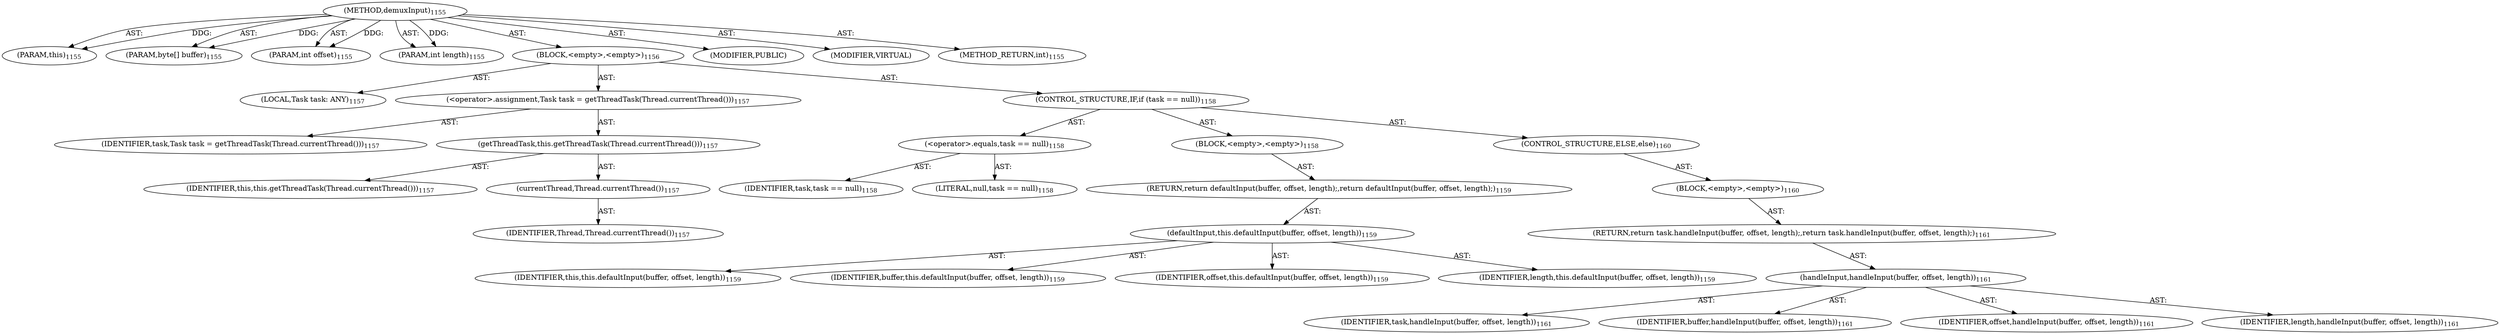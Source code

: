digraph "demuxInput" {  
"111669149759" [label = <(METHOD,demuxInput)<SUB>1155</SUB>> ]
"115964117041" [label = <(PARAM,this)<SUB>1155</SUB>> ]
"115964117131" [label = <(PARAM,byte[] buffer)<SUB>1155</SUB>> ]
"115964117132" [label = <(PARAM,int offset)<SUB>1155</SUB>> ]
"115964117133" [label = <(PARAM,int length)<SUB>1155</SUB>> ]
"25769803877" [label = <(BLOCK,&lt;empty&gt;,&lt;empty&gt;)<SUB>1156</SUB>> ]
"94489280550" [label = <(LOCAL,Task task: ANY)<SUB>1157</SUB>> ]
"30064771430" [label = <(&lt;operator&gt;.assignment,Task task = getThreadTask(Thread.currentThread()))<SUB>1157</SUB>> ]
"68719477122" [label = <(IDENTIFIER,task,Task task = getThreadTask(Thread.currentThread()))<SUB>1157</SUB>> ]
"30064771431" [label = <(getThreadTask,this.getThreadTask(Thread.currentThread()))<SUB>1157</SUB>> ]
"68719476803" [label = <(IDENTIFIER,this,this.getThreadTask(Thread.currentThread()))<SUB>1157</SUB>> ]
"30064771432" [label = <(currentThread,Thread.currentThread())<SUB>1157</SUB>> ]
"68719477123" [label = <(IDENTIFIER,Thread,Thread.currentThread())<SUB>1157</SUB>> ]
"47244640283" [label = <(CONTROL_STRUCTURE,IF,if (task == null))<SUB>1158</SUB>> ]
"30064771433" [label = <(&lt;operator&gt;.equals,task == null)<SUB>1158</SUB>> ]
"68719477124" [label = <(IDENTIFIER,task,task == null)<SUB>1158</SUB>> ]
"90194313268" [label = <(LITERAL,null,task == null)<SUB>1158</SUB>> ]
"25769803878" [label = <(BLOCK,&lt;empty&gt;,&lt;empty&gt;)<SUB>1158</SUB>> ]
"146028888090" [label = <(RETURN,return defaultInput(buffer, offset, length);,return defaultInput(buffer, offset, length);)<SUB>1159</SUB>> ]
"30064771434" [label = <(defaultInput,this.defaultInput(buffer, offset, length))<SUB>1159</SUB>> ]
"68719476804" [label = <(IDENTIFIER,this,this.defaultInput(buffer, offset, length))<SUB>1159</SUB>> ]
"68719477125" [label = <(IDENTIFIER,buffer,this.defaultInput(buffer, offset, length))<SUB>1159</SUB>> ]
"68719477126" [label = <(IDENTIFIER,offset,this.defaultInput(buffer, offset, length))<SUB>1159</SUB>> ]
"68719477127" [label = <(IDENTIFIER,length,this.defaultInput(buffer, offset, length))<SUB>1159</SUB>> ]
"47244640284" [label = <(CONTROL_STRUCTURE,ELSE,else)<SUB>1160</SUB>> ]
"25769803879" [label = <(BLOCK,&lt;empty&gt;,&lt;empty&gt;)<SUB>1160</SUB>> ]
"146028888091" [label = <(RETURN,return task.handleInput(buffer, offset, length);,return task.handleInput(buffer, offset, length);)<SUB>1161</SUB>> ]
"30064771435" [label = <(handleInput,handleInput(buffer, offset, length))<SUB>1161</SUB>> ]
"68719477128" [label = <(IDENTIFIER,task,handleInput(buffer, offset, length))<SUB>1161</SUB>> ]
"68719477129" [label = <(IDENTIFIER,buffer,handleInput(buffer, offset, length))<SUB>1161</SUB>> ]
"68719477130" [label = <(IDENTIFIER,offset,handleInput(buffer, offset, length))<SUB>1161</SUB>> ]
"68719477131" [label = <(IDENTIFIER,length,handleInput(buffer, offset, length))<SUB>1161</SUB>> ]
"133143986349" [label = <(MODIFIER,PUBLIC)> ]
"133143986350" [label = <(MODIFIER,VIRTUAL)> ]
"128849018943" [label = <(METHOD_RETURN,int)<SUB>1155</SUB>> ]
  "111669149759" -> "115964117041"  [ label = "AST: "] 
  "111669149759" -> "115964117131"  [ label = "AST: "] 
  "111669149759" -> "115964117132"  [ label = "AST: "] 
  "111669149759" -> "115964117133"  [ label = "AST: "] 
  "111669149759" -> "25769803877"  [ label = "AST: "] 
  "111669149759" -> "133143986349"  [ label = "AST: "] 
  "111669149759" -> "133143986350"  [ label = "AST: "] 
  "111669149759" -> "128849018943"  [ label = "AST: "] 
  "25769803877" -> "94489280550"  [ label = "AST: "] 
  "25769803877" -> "30064771430"  [ label = "AST: "] 
  "25769803877" -> "47244640283"  [ label = "AST: "] 
  "30064771430" -> "68719477122"  [ label = "AST: "] 
  "30064771430" -> "30064771431"  [ label = "AST: "] 
  "30064771431" -> "68719476803"  [ label = "AST: "] 
  "30064771431" -> "30064771432"  [ label = "AST: "] 
  "30064771432" -> "68719477123"  [ label = "AST: "] 
  "47244640283" -> "30064771433"  [ label = "AST: "] 
  "47244640283" -> "25769803878"  [ label = "AST: "] 
  "47244640283" -> "47244640284"  [ label = "AST: "] 
  "30064771433" -> "68719477124"  [ label = "AST: "] 
  "30064771433" -> "90194313268"  [ label = "AST: "] 
  "25769803878" -> "146028888090"  [ label = "AST: "] 
  "146028888090" -> "30064771434"  [ label = "AST: "] 
  "30064771434" -> "68719476804"  [ label = "AST: "] 
  "30064771434" -> "68719477125"  [ label = "AST: "] 
  "30064771434" -> "68719477126"  [ label = "AST: "] 
  "30064771434" -> "68719477127"  [ label = "AST: "] 
  "47244640284" -> "25769803879"  [ label = "AST: "] 
  "25769803879" -> "146028888091"  [ label = "AST: "] 
  "146028888091" -> "30064771435"  [ label = "AST: "] 
  "30064771435" -> "68719477128"  [ label = "AST: "] 
  "30064771435" -> "68719477129"  [ label = "AST: "] 
  "30064771435" -> "68719477130"  [ label = "AST: "] 
  "30064771435" -> "68719477131"  [ label = "AST: "] 
  "111669149759" -> "115964117041"  [ label = "DDG: "] 
  "111669149759" -> "115964117131"  [ label = "DDG: "] 
  "111669149759" -> "115964117132"  [ label = "DDG: "] 
  "111669149759" -> "115964117133"  [ label = "DDG: "] 
}
